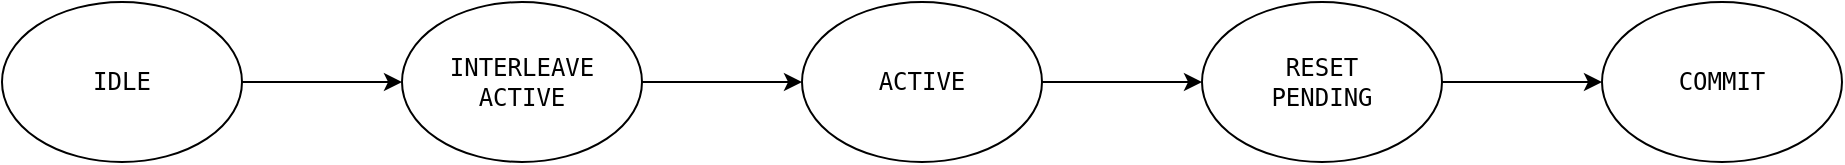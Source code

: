 <mxfile version="21.6.8" type="github">
  <diagram name="Page-1" id="Qm5geCQSQ4FsZfOtaDxB">
    <mxGraphModel dx="1434" dy="798" grid="1" gridSize="10" guides="1" tooltips="1" connect="1" arrows="1" fold="1" page="1" pageScale="1" pageWidth="850" pageHeight="1100" math="0" shadow="0">
      <root>
        <mxCell id="0" />
        <mxCell id="1" parent="0" />
        <mxCell id="aL86yVr7My9ruTTeyb8h-6" value="" style="edgeStyle=orthogonalEdgeStyle;rounded=0;orthogonalLoop=1;jettySize=auto;html=1;" edge="1" parent="1" source="aL86yVr7My9ruTTeyb8h-2" target="aL86yVr7My9ruTTeyb8h-5">
          <mxGeometry relative="1" as="geometry" />
        </mxCell>
        <mxCell id="aL86yVr7My9ruTTeyb8h-2" value="&lt;pre&gt;IDLE&lt;/pre&gt;" style="ellipse;whiteSpace=wrap;html=1;" vertex="1" parent="1">
          <mxGeometry x="140" y="230" width="120" height="80" as="geometry" />
        </mxCell>
        <mxCell id="aL86yVr7My9ruTTeyb8h-8" value="" style="edgeStyle=orthogonalEdgeStyle;rounded=0;orthogonalLoop=1;jettySize=auto;html=1;" edge="1" parent="1" source="aL86yVr7My9ruTTeyb8h-5" target="aL86yVr7My9ruTTeyb8h-7">
          <mxGeometry relative="1" as="geometry" />
        </mxCell>
        <mxCell id="aL86yVr7My9ruTTeyb8h-5" value="&lt;pre&gt;INTERLEAVE&lt;br&gt;ACTIVE&lt;/pre&gt;" style="ellipse;whiteSpace=wrap;html=1;" vertex="1" parent="1">
          <mxGeometry x="340" y="230" width="120" height="80" as="geometry" />
        </mxCell>
        <mxCell id="aL86yVr7My9ruTTeyb8h-10" value="" style="edgeStyle=orthogonalEdgeStyle;rounded=0;orthogonalLoop=1;jettySize=auto;html=1;" edge="1" parent="1" source="aL86yVr7My9ruTTeyb8h-7" target="aL86yVr7My9ruTTeyb8h-9">
          <mxGeometry relative="1" as="geometry" />
        </mxCell>
        <mxCell id="aL86yVr7My9ruTTeyb8h-7" value="&lt;pre&gt;ACTIVE&lt;/pre&gt;" style="ellipse;whiteSpace=wrap;html=1;" vertex="1" parent="1">
          <mxGeometry x="540" y="230" width="120" height="80" as="geometry" />
        </mxCell>
        <mxCell id="aL86yVr7My9ruTTeyb8h-12" value="" style="edgeStyle=orthogonalEdgeStyle;rounded=0;orthogonalLoop=1;jettySize=auto;html=1;" edge="1" parent="1" source="aL86yVr7My9ruTTeyb8h-9" target="aL86yVr7My9ruTTeyb8h-11">
          <mxGeometry relative="1" as="geometry" />
        </mxCell>
        <mxCell id="aL86yVr7My9ruTTeyb8h-9" value="&lt;pre&gt;RESET&lt;br&gt;PENDING&lt;/pre&gt;" style="ellipse;whiteSpace=wrap;html=1;shadow=0;" vertex="1" parent="1">
          <mxGeometry x="740" y="230" width="120" height="80" as="geometry" />
        </mxCell>
        <mxCell id="aL86yVr7My9ruTTeyb8h-11" value="&lt;pre&gt;COMMIT&lt;/pre&gt;" style="ellipse;whiteSpace=wrap;html=1;" vertex="1" parent="1">
          <mxGeometry x="940" y="230" width="120" height="80" as="geometry" />
        </mxCell>
      </root>
    </mxGraphModel>
  </diagram>
</mxfile>
